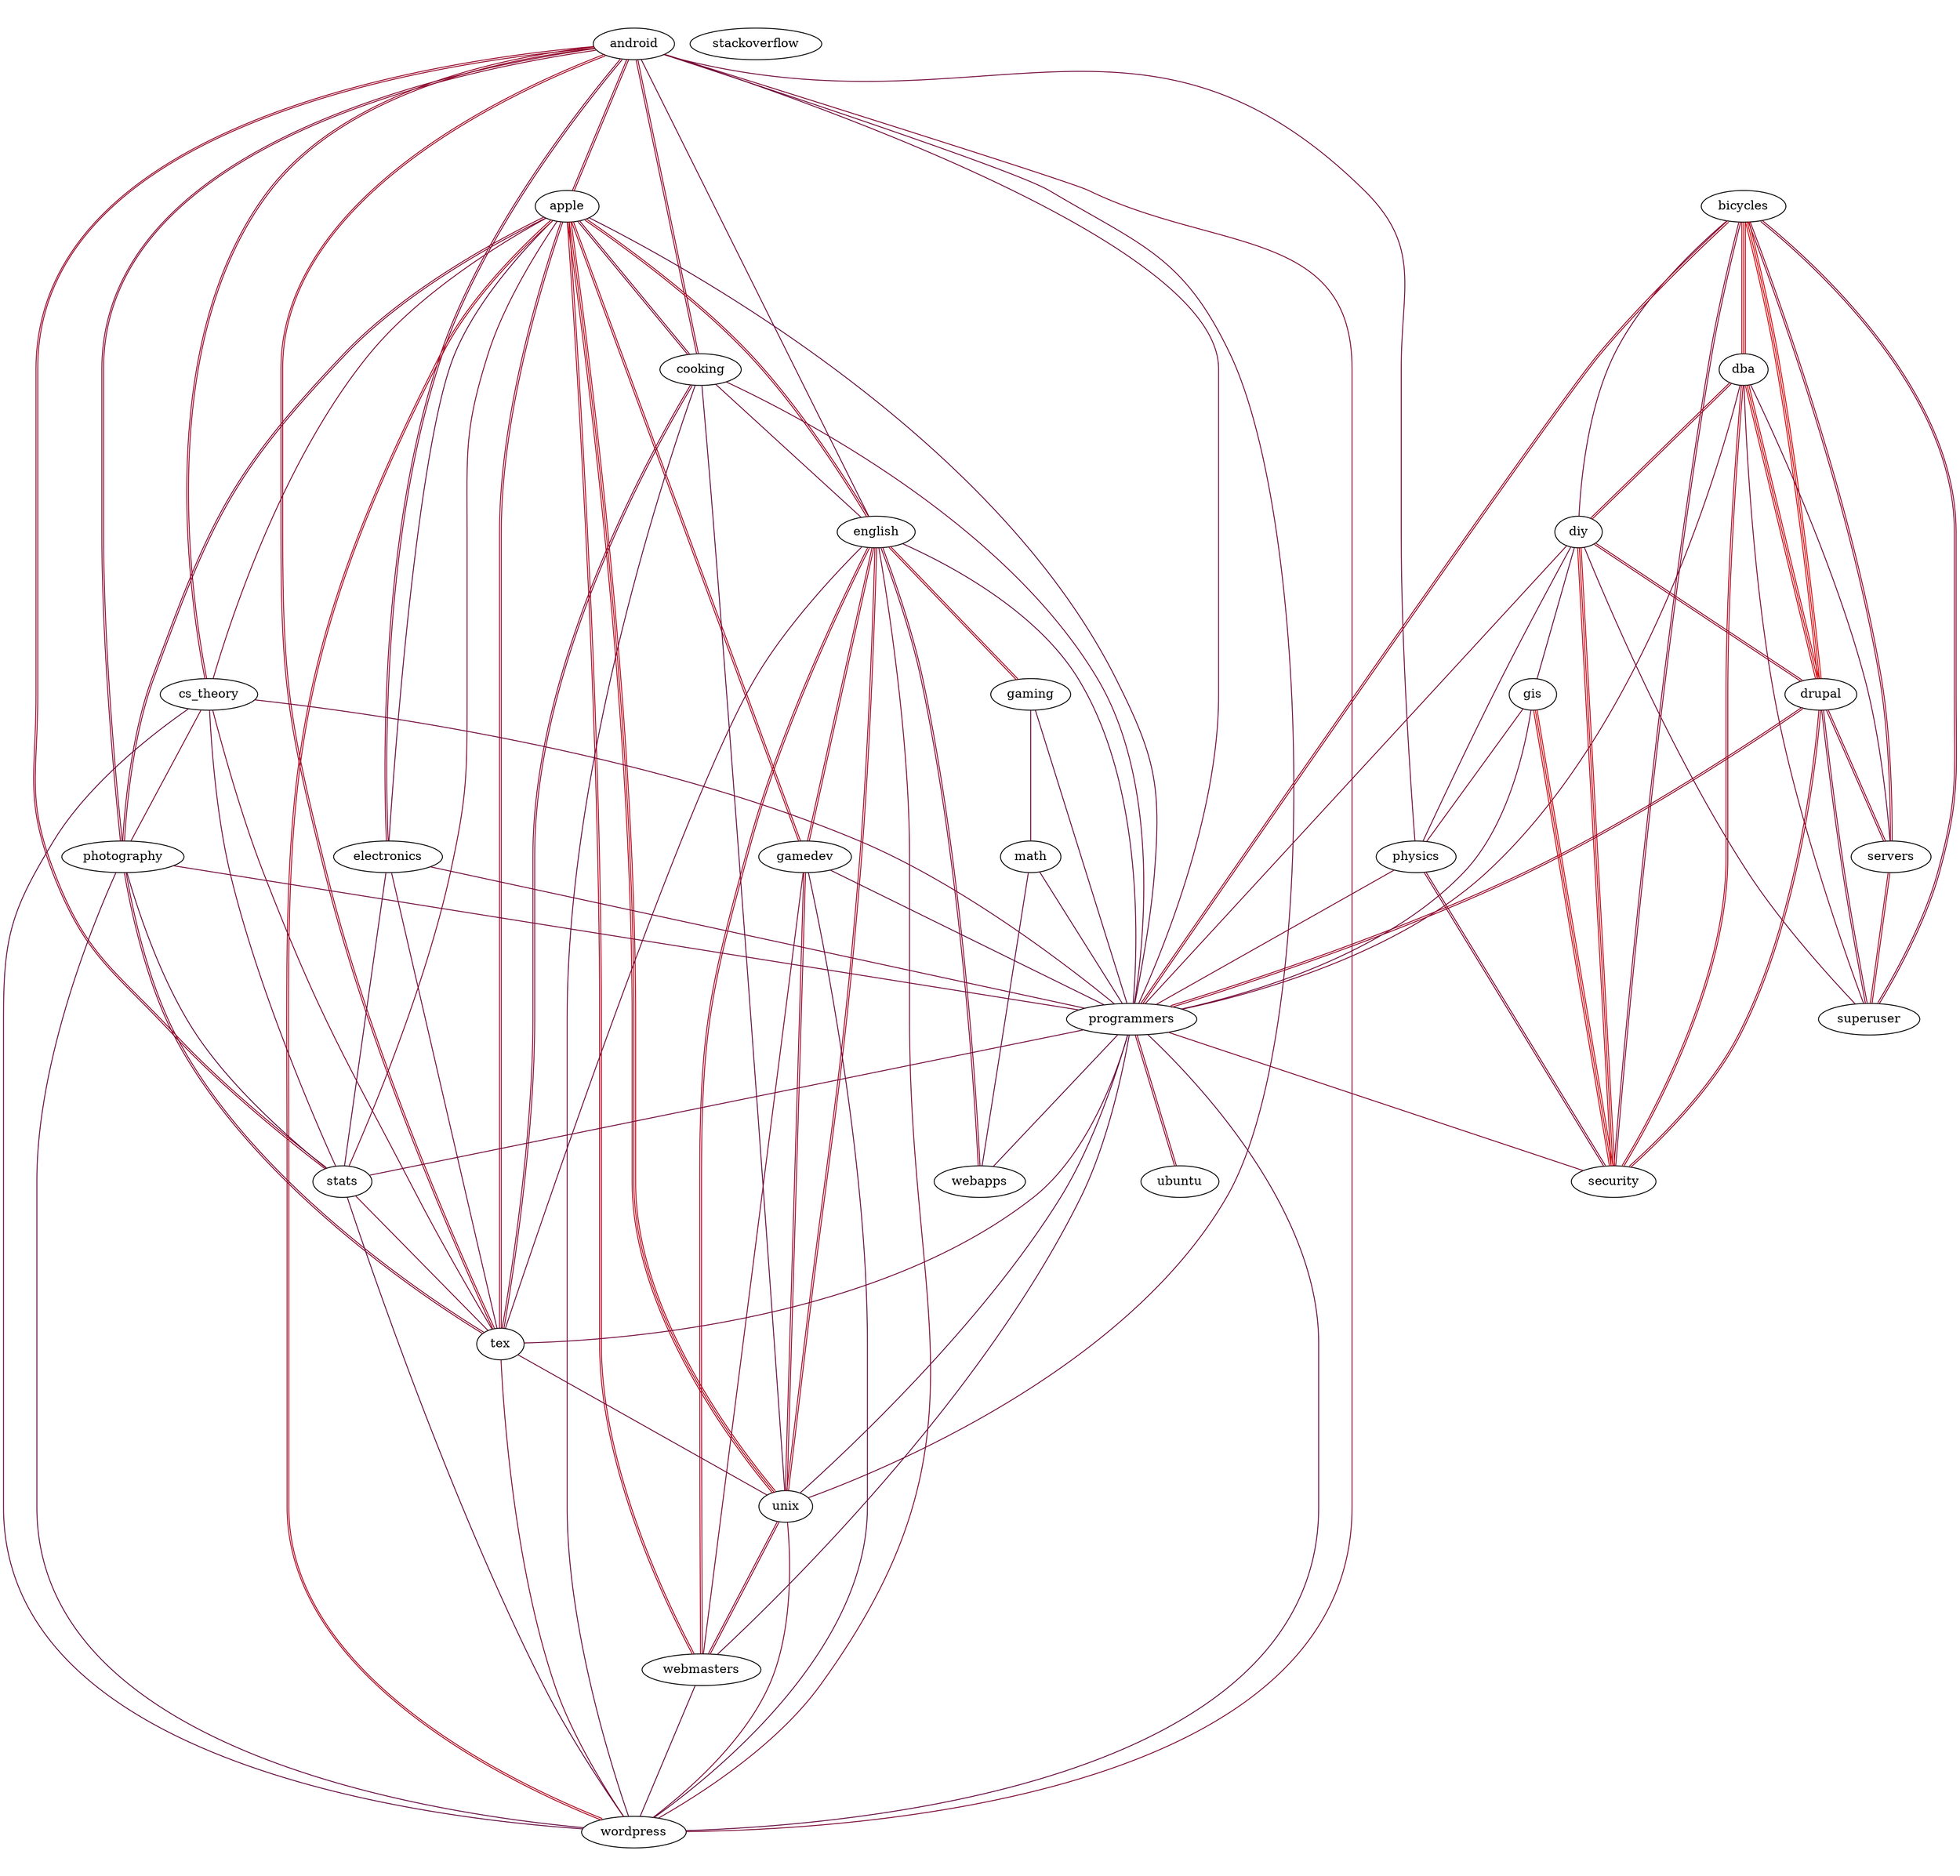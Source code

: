 graph "G" {
ratio=1
android;
apple;
bicycles;
cooking;
cs_theory;
dba;
diy;
drupal;
electronics;
english;
gamedev;
gaming;
gis;
math;
photography;
physics;
programmers;
security;
servers;
stackoverflow;
stats;
superuser;
tex;
ubuntu;
unix;
webapps;
webmasters;
wordpress;

android -- apple [color="#940327:#940327"];
android -- cooking [color="#940327:#940327"];
android -- cs_theory [color="#940327:#940327"];
android -- electronics [color="#87042C:#87042C"];
android -- english [color="#6E0538"];
android -- photography [color="#87042C:#87042C"];
android -- physics [color="#6E0538"];
android -- programmers [color="#6E0538"];
android -- stats [color="#940327:#940327"];
android -- tex [color="#A10321:#A10321"];
android -- unix [color="#6E0538"];
android -- wordpress [color="#7A0432"];
apple -- cooking [color="#87042C:#87042C"];
apple -- cs_theory [color="#7A0432"];
apple -- electronics [color="#61053D"];
apple -- english [color="#A10321:#A10321"];
apple -- gamedev [color="#AE021C:#AE021C"];
apple -- photography [color="#87042C:#87042C"];
apple -- programmers [color="#61053D"];
apple -- stats [color="#7A0432"];
apple -- tex [color="#940327:#940327"];
apple -- unix [color="#BA0216:#BA0216:#BA0216"];
apple -- webmasters [color="#AE021C:#AE021C"];
apple -- wordpress [color="#AE021C:#AE021C"];
bicycles -- dba [color="#C70110:#C70110:#C70110"];
bicycles -- diy [color="#6E0538"];
bicycles -- drupal [color="#E10005:#E10005:#E10005"];
bicycles -- programmers [color="#A10321:#A10321"];
bicycles -- security [color="#87042C:#87042C"];
bicycles -- servers [color="#940327:#940327"];
bicycles -- superuser [color="#87042C:#87042C"];
cooking -- english [color="#6E0538"];
cooking -- programmers [color="#6E0538"];
cooking -- tex [color="#87042C:#87042C"];
cooking -- unix [color="#61053D"];
cooking -- wordpress [color="#61053D"];
cs_theory -- photography [color="#7A0432"];
cs_theory -- programmers [color="#6E0538"];
cs_theory -- stats [color="#6E0538"];
cs_theory -- tex [color="#7A0432"];
cs_theory -- wordpress [color="#61053D"];
dba -- diy [color="#A10321:#A10321"];
dba -- drupal [color="#D4010B:#D4010B:#D4010B"];
dba -- programmers [color="#7A0432"];
dba -- security [color="#AE021C:#AE021C"];
dba -- servers [color="#6E0538"];
dba -- superuser [color="#7A0432"];
diy -- drupal [color="#940327:#940327"];
diy -- gis [color="#61053D"];
diy -- physics [color="#6E0538"];
diy -- programmers [color="#7A0432"];
diy -- security [color="#C70110:#C70110:#C70110"];
diy -- superuser [color="#6E0538"];
drupal -- programmers [color="#940327:#940327"];
drupal -- security [color="#A10321:#A10321"];
drupal -- servers [color="#940327:#940327"];
drupal -- superuser [color="#87042C:#87042C"];
electronics -- programmers [color="#6E0538"];
electronics -- stats [color="#61053D"];
electronics -- tex [color="#6E0538"];
english -- gamedev [color="#A10321:#A10321"];
english -- gaming [color="#AE021C:#AE021C"];
english -- programmers [color="#61053D"];
english -- tex [color="#6E0538"];
english -- unix [color="#A10321:#A10321"];
english -- webapps [color="#87042C:#87042C"];
english -- webmasters [color="#A10321:#A10321"];
english -- wordpress [color="#7A0432"];
gamedev -- programmers [color="#61053D"];
gamedev -- unix [color="#940327:#940327"];
gamedev -- webmasters [color="#7A0432"];
gamedev -- wordpress [color="#61053D"];
gaming -- math [color="#61053D"];
gaming -- programmers [color="#61053D"];
gis -- physics [color="#7A0432"];
gis -- programmers [color="#6E0538"];
gis -- security [color="#D4010B:#D4010B:#D4010B"];
math -- programmers [color="#61053D"];
math -- webapps [color="#61053D"];
photography -- programmers [color="#6E0538"];
photography -- stats [color="#61053D"];
photography -- tex [color="#87042C:#87042C"];
photography -- wordpress [color="#61053D"];
physics -- programmers [color="#7A0432"];
physics -- security [color="#87042C:#87042C"];
programmers -- security [color="#7A0432"];
programmers -- stats [color="#6E0538"];
programmers -- tex [color="#6E0538"];
programmers -- ubuntu [color="#940327:#940327"];
programmers -- unix [color="#61053D"];
programmers -- webapps [color="#61053D"];
programmers -- webmasters [color="#61053D"];
programmers -- wordpress [color="#61053D"];
servers -- superuser [color="#A10321:#A10321"];
stats -- tex [color="#7A0432"];
stats -- wordpress [color="#61053D"];
tex -- unix [color="#6E0538"];
tex -- wordpress [color="#7A0432"];
unix -- webmasters [color="#940327:#940327"];
unix -- wordpress [color="#7A0432"];
webmasters -- wordpress [color="#61053D"];
}